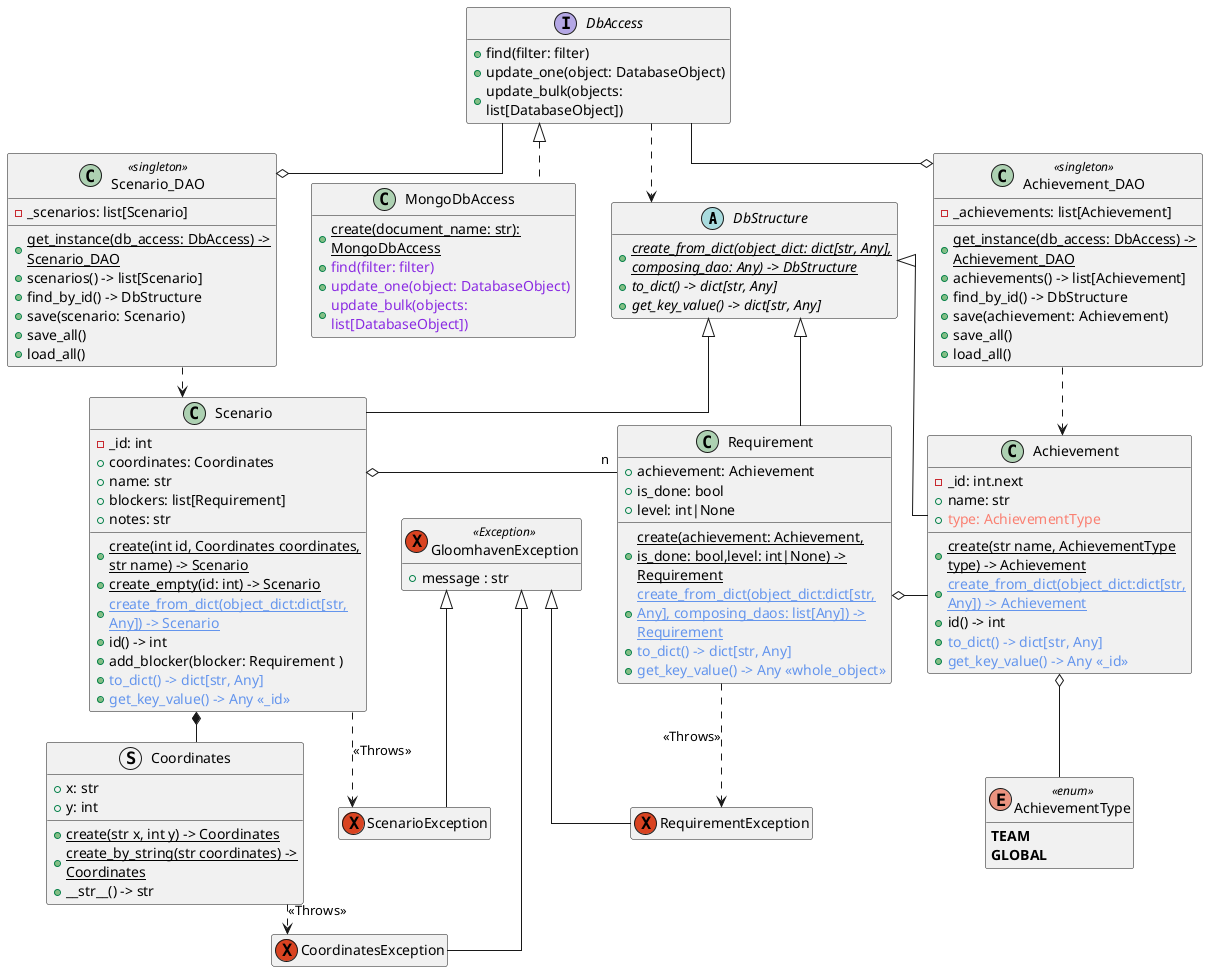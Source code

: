 @startuml GloomhavenUML
    hide empty members
    skinparam {
        linetype ortho
        wrapWidth 260
        ' default 60, line length
        ranksep 30
        ' default 35, separation of boxes
        nodesep 35
    }
    
    abstract DbStructure {
        +{abstract}{static}create_from_dict(object_dict: dict[str, Any], composing_dao: Any) -> DbStructure 
        +{abstract}to_dict() -> dict[str, Any]
        +{abstract}get_key_value() -> dict[str, Any]
    }

    class Scenario extends DbStructure{
        -_id: int
        +coordinates: Coordinates
        +name: str 
        +blockers: list[Requirement]
        +notes: str

        +{static}create(int id, Coordinates coordinates, str name) -> Scenario
        +{static}create_empty(id: int) -> Scenario
        +<color:#CornflowerBlue>{static}create_from_dict(object_dict:dict[str, Any]) -> Scenario
        +id() -> int 
        +add_blocker(blocker: Requirement )
        +<color:#CornflowerBlue>to_dict() -> dict[str, Any]
        +<color:#CornflowerBlue>get_key_value() -> Any <<_id>>
    } 

    struct Coordinates {
        +x: str
        +y: int

        +{static}create(str x, int y) -> Coordinates
        +{static}create_by_string(str coordinates) -> Coordinates
        +__str__() -> str
    }

    class Requirement extends DbStructure {
        +achievement: Achievement 
        +is_done: bool 
        +level: int|None

        +{static}create(achievement: Achievement, is_done: bool,level: int|None) -> Requirement
        +<color:#CornflowerBlue>{static}create_from_dict(object_dict:dict[str, Any], composing_daos: list[Any]) -> Requirement
        +<color:#CornflowerBlue>to_dict() -> dict[str, Any]
        +<color:#CornflowerBlue>get_key_value() -> Any <<whole_object>>
    }

    class Achievement extends DbStructure{
        -_id: int.next
        +name: str
        +<color:#Salmon>type: AchievementType

        +{static}create(str name, AchievementType type) -> Achievement
        +<color:#CornflowerBlue>{static}create_from_dict(object_dict:dict[str, Any]) -> Achievement
        +id() -> int
        +<color:#CornflowerBlue>to_dict() -> dict[str, Any]
        +<color:#CornflowerBlue>get_key_value() -> Any <<_id>>
    }
        
    Enum AchievementType <<enum>> {
        **TEAM**
        **GLOBAL**
    }

    interface DbAccess{
        +find(filter: filter)
        +update_one(object: DatabaseObject)
        +update_bulk(objects: list[DatabaseObject])
    }

    class MongoDbAccess implements DbAccess{
        +{static}create(document_name: str): MongoDbAccess
        +<color:#BlueViolet>find(filter: filter)
        +<color:#BlueViolet>update_one(object: DatabaseObject)
        +<color:#BlueViolet>update_bulk(objects: list[DatabaseObject])
    }

    class Scenario_DAO <<singleton>> {
        -_scenarios: list[Scenario]
        
        +{static}get_instance(db_access: DbAccess) -> Scenario_DAO
        +scenarios() -> list[Scenario]
        +find_by_id() -> DbStructure
        +save(scenario: Scenario)
        +save_all()
        +load_all()
    }

    class Achievement_DAO <<singleton>> {
        -_achievements: list[Achievement]
        
        +{static}get_instance(db_access: DbAccess) -> Achievement_DAO
        +achievements() -> list[Achievement]
        +find_by_id() -> DbStructure
        +save(achievement: Achievement)
        +save_all()
        +load_all()
    }

    exception GloomhavenException <<Exception>>{
        +message : str
    }
    exception CoordinatesException extends GloomhavenException
    exception RequirementException extends GloomhavenException
    exception ScenarioException extends GloomhavenException
    
    'Dependency
    DbAccess ..> DbStructure
       
    Achievement_DAO ..> Achievement
    Scenario_DAO ..> Scenario

    Requirement ..> RequirementException : <<Throws>>
    Coordinates ..> CoordinatesException : <<Throws>>
    Scenario ..> ScenarioException : <<Throws>>

    DbAccess --o Scenario_DAO
    DbAccess --o Achievement_DAO

    Achievement o-- AchievementType
    ' AchievementType --o Achievement

    Scenario *-- Coordinates
    ' Coordinates --* Scenario

    Scenario  o- "n" Requirement
    Requirement o- Achievement
    ' Achievement --o Requirement

@enduml